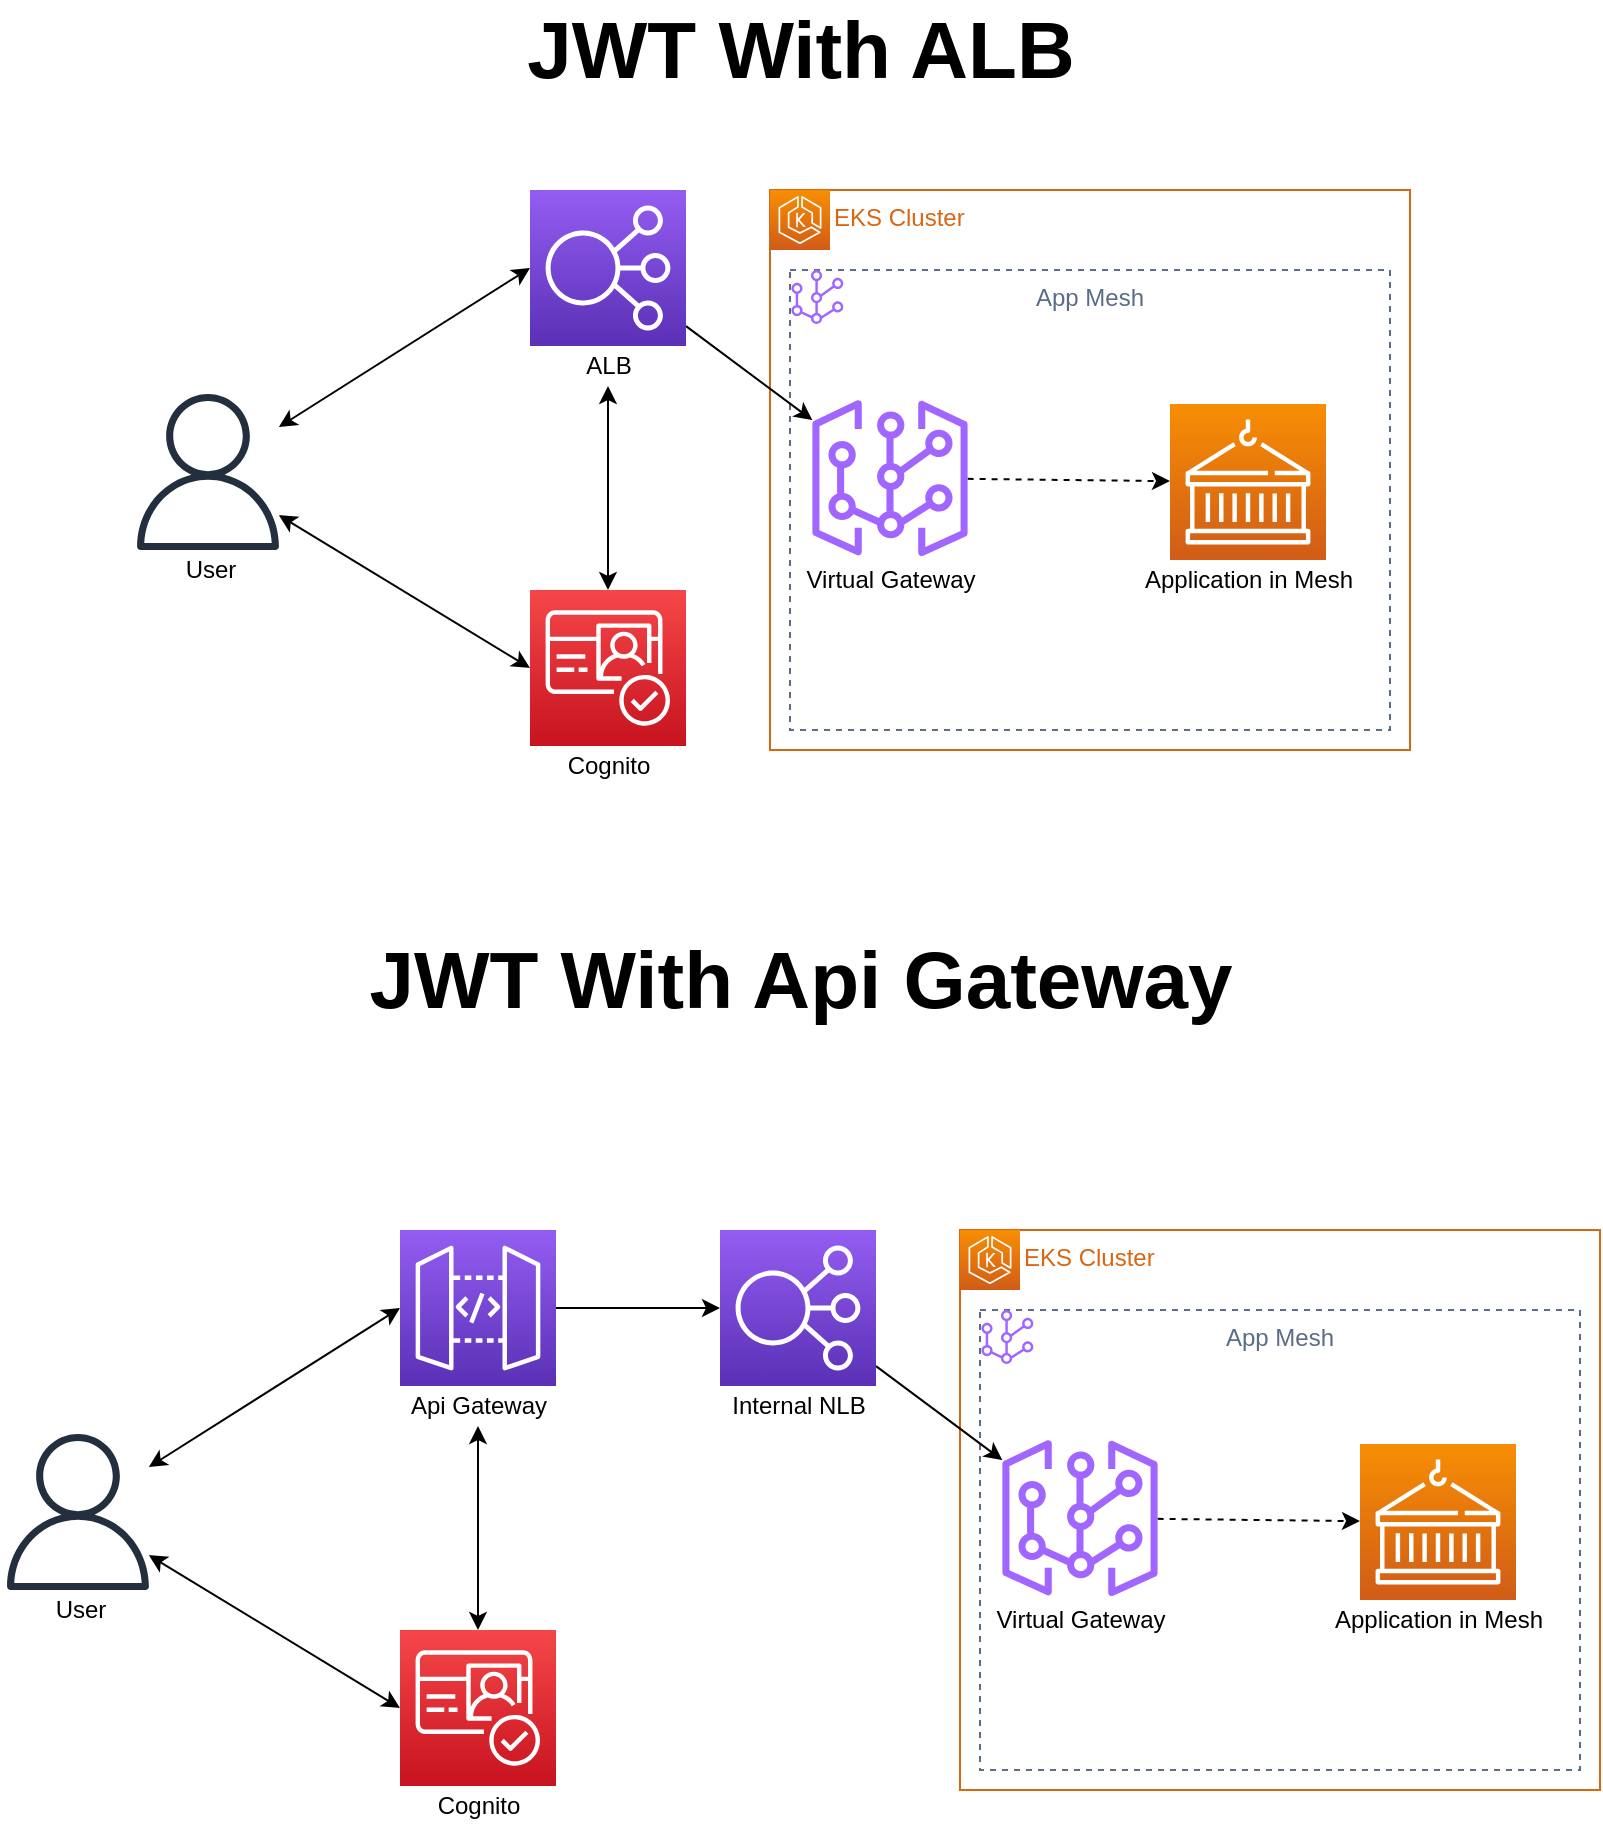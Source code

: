 <mxfile version="15.3.2" type="github">
  <diagram id="rkHxnY35oO0L7jh-mFel" name="Page-1">
    <mxGraphModel dx="1422" dy="762" grid="1" gridSize="10" guides="1" tooltips="1" connect="1" arrows="1" fold="1" page="1" pageScale="1" pageWidth="827" pageHeight="1169" math="0" shadow="0">
      <root>
        <mxCell id="0" />
        <mxCell id="1" parent="0" />
        <mxCell id="dmbnLEZxPD1mFedBcApV-13" value="EKS Cluster" style="points=[[0,0],[0.25,0],[0.5,0],[0.75,0],[1,0],[1,0.25],[1,0.5],[1,0.75],[1,1],[0.75,1],[0.5,1],[0.25,1],[0,1],[0,0.75],[0,0.5],[0,0.25]];outlineConnect=0;gradientColor=none;html=1;whiteSpace=wrap;fontSize=12;fontStyle=0;shape=mxgraph.aws4.group;grIcon=mxgraph.aws4.group_elastic_beanstalk;strokeColor=#D86613;fillColor=none;verticalAlign=top;align=left;spacingLeft=30;fontColor=#D86613;dashed=0;" vertex="1" parent="1">
          <mxGeometry x="399" y="176" width="320" height="280" as="geometry" />
        </mxCell>
        <mxCell id="dmbnLEZxPD1mFedBcApV-15" value="App Mesh" style="fillColor=none;strokeColor=#5A6C86;dashed=1;verticalAlign=top;fontStyle=0;fontColor=#5A6C86;" vertex="1" parent="1">
          <mxGeometry x="409" y="216" width="300" height="230" as="geometry" />
        </mxCell>
        <mxCell id="dmbnLEZxPD1mFedBcApV-10" style="rounded=0;orthogonalLoop=1;jettySize=auto;html=1;entryX=0;entryY=0.5;entryDx=0;entryDy=0;entryPerimeter=0;startArrow=classic;startFill=1;" edge="1" parent="1" source="dmbnLEZxPD1mFedBcApV-21" target="dmbnLEZxPD1mFedBcApV-3">
          <mxGeometry relative="1" as="geometry" />
        </mxCell>
        <mxCell id="dmbnLEZxPD1mFedBcApV-11" style="edgeStyle=none;rounded=0;orthogonalLoop=1;jettySize=auto;html=1;entryX=0;entryY=0.5;entryDx=0;entryDy=0;entryPerimeter=0;startArrow=classic;startFill=1;" edge="1" parent="1" source="dmbnLEZxPD1mFedBcApV-21" target="dmbnLEZxPD1mFedBcApV-4">
          <mxGeometry relative="1" as="geometry" />
        </mxCell>
        <mxCell id="dmbnLEZxPD1mFedBcApV-82" value="" style="edgeStyle=none;rounded=0;orthogonalLoop=1;jettySize=auto;html=1;startArrow=none;startFill=0;entryX=0;entryY=0.5;entryDx=0;entryDy=0;entryPerimeter=0;" edge="1" parent="1" source="dmbnLEZxPD1mFedBcApV-2" target="dmbnLEZxPD1mFedBcApV-80">
          <mxGeometry relative="1" as="geometry" />
        </mxCell>
        <mxCell id="dmbnLEZxPD1mFedBcApV-2" value="" style="sketch=0;points=[[0,0,0],[0.25,0,0],[0.5,0,0],[0.75,0,0],[1,0,0],[0,1,0],[0.25,1,0],[0.5,1,0],[0.75,1,0],[1,1,0],[0,0.25,0],[0,0.5,0],[0,0.75,0],[1,0.25,0],[1,0.5,0],[1,0.75,0]];outlineConnect=0;fontColor=#232F3E;gradientColor=#945DF2;gradientDirection=north;fillColor=#5A30B5;strokeColor=#ffffff;dashed=0;verticalLabelPosition=bottom;verticalAlign=top;align=center;html=1;fontSize=12;fontStyle=0;aspect=fixed;shape=mxgraph.aws4.resourceIcon;resIcon=mxgraph.aws4.api_gateway;" vertex="1" parent="1">
          <mxGeometry x="214" y="696" width="78" height="78" as="geometry" />
        </mxCell>
        <mxCell id="dmbnLEZxPD1mFedBcApV-3" value="" style="sketch=0;points=[[0,0,0],[0.25,0,0],[0.5,0,0],[0.75,0,0],[1,0,0],[0,1,0],[0.25,1,0],[0.5,1,0],[0.75,1,0],[1,1,0],[0,0.25,0],[0,0.5,0],[0,0.75,0],[1,0.25,0],[1,0.5,0],[1,0.75,0]];outlineConnect=0;fontColor=#232F3E;gradientColor=#F54749;gradientDirection=north;fillColor=#C7131F;strokeColor=#ffffff;dashed=0;verticalLabelPosition=bottom;verticalAlign=top;align=center;html=1;fontSize=12;fontStyle=0;aspect=fixed;shape=mxgraph.aws4.resourceIcon;resIcon=mxgraph.aws4.cognito;" vertex="1" parent="1">
          <mxGeometry x="279" y="376" width="78" height="78" as="geometry" />
        </mxCell>
        <mxCell id="dmbnLEZxPD1mFedBcApV-17" style="edgeStyle=none;rounded=0;orthogonalLoop=1;jettySize=auto;html=1;startArrow=none;startFill=0;" edge="1" parent="1" source="dmbnLEZxPD1mFedBcApV-4" target="dmbnLEZxPD1mFedBcApV-6">
          <mxGeometry relative="1" as="geometry" />
        </mxCell>
        <mxCell id="dmbnLEZxPD1mFedBcApV-4" value="" style="sketch=0;points=[[0,0,0],[0.25,0,0],[0.5,0,0],[0.75,0,0],[1,0,0],[0,1,0],[0.25,1,0],[0.5,1,0],[0.75,1,0],[1,1,0],[0,0.25,0],[0,0.5,0],[0,0.75,0],[1,0.25,0],[1,0.5,0],[1,0.75,0]];outlineConnect=0;fontColor=#232F3E;gradientColor=#945DF2;gradientDirection=north;fillColor=#5A30B5;strokeColor=#ffffff;dashed=0;verticalLabelPosition=bottom;verticalAlign=top;align=center;html=1;fontSize=12;fontStyle=0;aspect=fixed;shape=mxgraph.aws4.resourceIcon;resIcon=mxgraph.aws4.elastic_load_balancing;" vertex="1" parent="1">
          <mxGeometry x="279" y="176" width="78" height="78" as="geometry" />
        </mxCell>
        <mxCell id="dmbnLEZxPD1mFedBcApV-5" value="" style="sketch=0;outlineConnect=0;fontColor=#232F3E;gradientColor=none;fillColor=#A166FF;strokeColor=none;dashed=0;verticalLabelPosition=bottom;verticalAlign=top;align=center;html=1;fontSize=12;fontStyle=0;aspect=fixed;pointerEvents=1;shape=mxgraph.aws4.mesh;" vertex="1" parent="1">
          <mxGeometry x="409" y="216" width="27.35" height="27" as="geometry" />
        </mxCell>
        <mxCell id="dmbnLEZxPD1mFedBcApV-20" value="" style="edgeStyle=none;rounded=0;orthogonalLoop=1;jettySize=auto;html=1;startArrow=none;startFill=0;dashed=1;" edge="1" parent="1" source="dmbnLEZxPD1mFedBcApV-6" target="dmbnLEZxPD1mFedBcApV-18">
          <mxGeometry relative="1" as="geometry" />
        </mxCell>
        <mxCell id="dmbnLEZxPD1mFedBcApV-6" value="" style="sketch=0;outlineConnect=0;fontColor=#232F3E;gradientColor=none;fillColor=#A166FF;strokeColor=none;dashed=0;verticalLabelPosition=bottom;verticalAlign=top;align=center;html=1;fontSize=12;fontStyle=0;aspect=fixed;pointerEvents=1;shape=mxgraph.aws4.virtual_gateway;" vertex="1" parent="1">
          <mxGeometry x="420" y="281" width="78" height="78" as="geometry" />
        </mxCell>
        <mxCell id="dmbnLEZxPD1mFedBcApV-12" style="edgeStyle=none;rounded=0;orthogonalLoop=1;jettySize=auto;html=1;entryX=0.5;entryY=0;entryDx=0;entryDy=0;entryPerimeter=0;startArrow=classic;startFill=1;" edge="1" parent="1" source="dmbnLEZxPD1mFedBcApV-8" target="dmbnLEZxPD1mFedBcApV-3">
          <mxGeometry relative="1" as="geometry" />
        </mxCell>
        <mxCell id="dmbnLEZxPD1mFedBcApV-8" value="ALB" style="text;html=1;align=center;verticalAlign=middle;resizable=0;points=[];autosize=1;strokeColor=none;fillColor=none;" vertex="1" parent="1">
          <mxGeometry x="298" y="254" width="40" height="20" as="geometry" />
        </mxCell>
        <mxCell id="dmbnLEZxPD1mFedBcApV-9" value="Cognito" style="text;html=1;align=center;verticalAlign=middle;resizable=0;points=[];autosize=1;strokeColor=none;fillColor=none;" vertex="1" parent="1">
          <mxGeometry x="288" y="454" width="60" height="20" as="geometry" />
        </mxCell>
        <mxCell id="dmbnLEZxPD1mFedBcApV-14" value="" style="sketch=0;points=[[0,0,0],[0.25,0,0],[0.5,0,0],[0.75,0,0],[1,0,0],[0,1,0],[0.25,1,0],[0.5,1,0],[0.75,1,0],[1,1,0],[0,0.25,0],[0,0.5,0],[0,0.75,0],[1,0.25,0],[1,0.5,0],[1,0.75,0]];outlineConnect=0;fontColor=#232F3E;gradientColor=#F78E04;gradientDirection=north;fillColor=#D05C17;strokeColor=#ffffff;dashed=0;verticalLabelPosition=bottom;verticalAlign=top;align=center;html=1;fontSize=12;fontStyle=0;aspect=fixed;shape=mxgraph.aws4.resourceIcon;resIcon=mxgraph.aws4.eks;" vertex="1" parent="1">
          <mxGeometry x="399" y="176" width="30" height="30" as="geometry" />
        </mxCell>
        <mxCell id="dmbnLEZxPD1mFedBcApV-16" value="Virtual Gateway" style="text;html=1;align=center;verticalAlign=middle;resizable=0;points=[];autosize=1;strokeColor=none;fillColor=none;" vertex="1" parent="1">
          <mxGeometry x="409" y="361" width="100" height="20" as="geometry" />
        </mxCell>
        <mxCell id="dmbnLEZxPD1mFedBcApV-18" value="" style="sketch=0;points=[[0,0,0],[0.25,0,0],[0.5,0,0],[0.75,0,0],[1,0,0],[0,1,0],[0.25,1,0],[0.5,1,0],[0.75,1,0],[1,1,0],[0,0.25,0],[0,0.5,0],[0,0.75,0],[1,0.25,0],[1,0.5,0],[1,0.75,0]];outlineConnect=0;fontColor=#232F3E;gradientColor=#F78E04;gradientDirection=north;fillColor=#D05C17;strokeColor=#ffffff;dashed=0;verticalLabelPosition=bottom;verticalAlign=top;align=center;html=1;fontSize=12;fontStyle=0;aspect=fixed;shape=mxgraph.aws4.resourceIcon;resIcon=mxgraph.aws4.containers;" vertex="1" parent="1">
          <mxGeometry x="599" y="283" width="78" height="78" as="geometry" />
        </mxCell>
        <mxCell id="dmbnLEZxPD1mFedBcApV-19" value="Application in Mesh" style="text;html=1;align=center;verticalAlign=middle;resizable=0;points=[];autosize=1;strokeColor=none;fillColor=none;" vertex="1" parent="1">
          <mxGeometry x="578" y="361" width="120" height="20" as="geometry" />
        </mxCell>
        <mxCell id="dmbnLEZxPD1mFedBcApV-21" value="" style="sketch=0;outlineConnect=0;fontColor=#232F3E;gradientColor=none;fillColor=#232F3E;strokeColor=none;dashed=0;verticalLabelPosition=bottom;verticalAlign=top;align=center;html=1;fontSize=12;fontStyle=0;aspect=fixed;pointerEvents=1;shape=mxgraph.aws4.user;" vertex="1" parent="1">
          <mxGeometry x="79" y="278" width="78" height="78" as="geometry" />
        </mxCell>
        <mxCell id="dmbnLEZxPD1mFedBcApV-22" value="User" style="text;html=1;align=center;verticalAlign=middle;resizable=0;points=[];autosize=1;strokeColor=none;fillColor=none;" vertex="1" parent="1">
          <mxGeometry x="99" y="356" width="40" height="20" as="geometry" />
        </mxCell>
        <mxCell id="dmbnLEZxPD1mFedBcApV-61" value="EKS Cluster" style="points=[[0,0],[0.25,0],[0.5,0],[0.75,0],[1,0],[1,0.25],[1,0.5],[1,0.75],[1,1],[0.75,1],[0.5,1],[0.25,1],[0,1],[0,0.75],[0,0.5],[0,0.25]];outlineConnect=0;gradientColor=none;html=1;whiteSpace=wrap;fontSize=12;fontStyle=0;shape=mxgraph.aws4.group;grIcon=mxgraph.aws4.group_elastic_beanstalk;strokeColor=#D86613;fillColor=none;verticalAlign=top;align=left;spacingLeft=30;fontColor=#D86613;dashed=0;" vertex="1" parent="1">
          <mxGeometry x="494" y="696" width="320" height="280" as="geometry" />
        </mxCell>
        <mxCell id="dmbnLEZxPD1mFedBcApV-62" value="App Mesh" style="fillColor=none;strokeColor=#5A6C86;dashed=1;verticalAlign=top;fontStyle=0;fontColor=#5A6C86;" vertex="1" parent="1">
          <mxGeometry x="504" y="736" width="300" height="230" as="geometry" />
        </mxCell>
        <mxCell id="dmbnLEZxPD1mFedBcApV-63" style="rounded=0;orthogonalLoop=1;jettySize=auto;html=1;entryX=0;entryY=0.5;entryDx=0;entryDy=0;entryPerimeter=0;startArrow=classic;startFill=1;" edge="1" parent="1" source="dmbnLEZxPD1mFedBcApV-78" target="dmbnLEZxPD1mFedBcApV-65">
          <mxGeometry relative="1" as="geometry" />
        </mxCell>
        <mxCell id="dmbnLEZxPD1mFedBcApV-64" style="edgeStyle=none;rounded=0;orthogonalLoop=1;jettySize=auto;html=1;entryX=0;entryY=0.5;entryDx=0;entryDy=0;entryPerimeter=0;startArrow=classic;startFill=1;" edge="1" parent="1" source="dmbnLEZxPD1mFedBcApV-78">
          <mxGeometry relative="1" as="geometry">
            <mxPoint x="214" y="735" as="targetPoint" />
          </mxGeometry>
        </mxCell>
        <mxCell id="dmbnLEZxPD1mFedBcApV-65" value="" style="sketch=0;points=[[0,0,0],[0.25,0,0],[0.5,0,0],[0.75,0,0],[1,0,0],[0,1,0],[0.25,1,0],[0.5,1,0],[0.75,1,0],[1,1,0],[0,0.25,0],[0,0.5,0],[0,0.75,0],[1,0.25,0],[1,0.5,0],[1,0.75,0]];outlineConnect=0;fontColor=#232F3E;gradientColor=#F54749;gradientDirection=north;fillColor=#C7131F;strokeColor=#ffffff;dashed=0;verticalLabelPosition=bottom;verticalAlign=top;align=center;html=1;fontSize=12;fontStyle=0;aspect=fixed;shape=mxgraph.aws4.resourceIcon;resIcon=mxgraph.aws4.cognito;" vertex="1" parent="1">
          <mxGeometry x="214" y="896" width="78" height="78" as="geometry" />
        </mxCell>
        <mxCell id="dmbnLEZxPD1mFedBcApV-66" style="edgeStyle=none;rounded=0;orthogonalLoop=1;jettySize=auto;html=1;startArrow=none;startFill=0;" edge="1" parent="1" target="dmbnLEZxPD1mFedBcApV-70">
          <mxGeometry relative="1" as="geometry">
            <mxPoint x="452" y="764.043" as="sourcePoint" />
          </mxGeometry>
        </mxCell>
        <mxCell id="dmbnLEZxPD1mFedBcApV-68" value="" style="sketch=0;outlineConnect=0;fontColor=#232F3E;gradientColor=none;fillColor=#A166FF;strokeColor=none;dashed=0;verticalLabelPosition=bottom;verticalAlign=top;align=center;html=1;fontSize=12;fontStyle=0;aspect=fixed;pointerEvents=1;shape=mxgraph.aws4.mesh;" vertex="1" parent="1">
          <mxGeometry x="504" y="736" width="27.35" height="27" as="geometry" />
        </mxCell>
        <mxCell id="dmbnLEZxPD1mFedBcApV-69" value="" style="edgeStyle=none;rounded=0;orthogonalLoop=1;jettySize=auto;html=1;startArrow=none;startFill=0;dashed=1;" edge="1" parent="1" source="dmbnLEZxPD1mFedBcApV-70" target="dmbnLEZxPD1mFedBcApV-76">
          <mxGeometry relative="1" as="geometry" />
        </mxCell>
        <mxCell id="dmbnLEZxPD1mFedBcApV-70" value="" style="sketch=0;outlineConnect=0;fontColor=#232F3E;gradientColor=none;fillColor=#A166FF;strokeColor=none;dashed=0;verticalLabelPosition=bottom;verticalAlign=top;align=center;html=1;fontSize=12;fontStyle=0;aspect=fixed;pointerEvents=1;shape=mxgraph.aws4.virtual_gateway;" vertex="1" parent="1">
          <mxGeometry x="515" y="801" width="78" height="78" as="geometry" />
        </mxCell>
        <mxCell id="dmbnLEZxPD1mFedBcApV-71" style="edgeStyle=none;rounded=0;orthogonalLoop=1;jettySize=auto;html=1;entryX=0.5;entryY=0;entryDx=0;entryDy=0;entryPerimeter=0;startArrow=classic;startFill=1;" edge="1" parent="1" source="dmbnLEZxPD1mFedBcApV-72" target="dmbnLEZxPD1mFedBcApV-65">
          <mxGeometry relative="1" as="geometry" />
        </mxCell>
        <mxCell id="dmbnLEZxPD1mFedBcApV-72" value="Api Gateway" style="text;html=1;align=center;verticalAlign=middle;resizable=0;points=[];autosize=1;strokeColor=none;fillColor=none;" vertex="1" parent="1">
          <mxGeometry x="213" y="774" width="80" height="20" as="geometry" />
        </mxCell>
        <mxCell id="dmbnLEZxPD1mFedBcApV-73" value="Cognito" style="text;html=1;align=center;verticalAlign=middle;resizable=0;points=[];autosize=1;strokeColor=none;fillColor=none;" vertex="1" parent="1">
          <mxGeometry x="223" y="974" width="60" height="20" as="geometry" />
        </mxCell>
        <mxCell id="dmbnLEZxPD1mFedBcApV-74" value="" style="sketch=0;points=[[0,0,0],[0.25,0,0],[0.5,0,0],[0.75,0,0],[1,0,0],[0,1,0],[0.25,1,0],[0.5,1,0],[0.75,1,0],[1,1,0],[0,0.25,0],[0,0.5,0],[0,0.75,0],[1,0.25,0],[1,0.5,0],[1,0.75,0]];outlineConnect=0;fontColor=#232F3E;gradientColor=#F78E04;gradientDirection=north;fillColor=#D05C17;strokeColor=#ffffff;dashed=0;verticalLabelPosition=bottom;verticalAlign=top;align=center;html=1;fontSize=12;fontStyle=0;aspect=fixed;shape=mxgraph.aws4.resourceIcon;resIcon=mxgraph.aws4.eks;" vertex="1" parent="1">
          <mxGeometry x="494" y="696" width="30" height="30" as="geometry" />
        </mxCell>
        <mxCell id="dmbnLEZxPD1mFedBcApV-75" value="Virtual Gateway" style="text;html=1;align=center;verticalAlign=middle;resizable=0;points=[];autosize=1;strokeColor=none;fillColor=none;" vertex="1" parent="1">
          <mxGeometry x="504" y="881" width="100" height="20" as="geometry" />
        </mxCell>
        <mxCell id="dmbnLEZxPD1mFedBcApV-76" value="" style="sketch=0;points=[[0,0,0],[0.25,0,0],[0.5,0,0],[0.75,0,0],[1,0,0],[0,1,0],[0.25,1,0],[0.5,1,0],[0.75,1,0],[1,1,0],[0,0.25,0],[0,0.5,0],[0,0.75,0],[1,0.25,0],[1,0.5,0],[1,0.75,0]];outlineConnect=0;fontColor=#232F3E;gradientColor=#F78E04;gradientDirection=north;fillColor=#D05C17;strokeColor=#ffffff;dashed=0;verticalLabelPosition=bottom;verticalAlign=top;align=center;html=1;fontSize=12;fontStyle=0;aspect=fixed;shape=mxgraph.aws4.resourceIcon;resIcon=mxgraph.aws4.containers;" vertex="1" parent="1">
          <mxGeometry x="694" y="803" width="78" height="78" as="geometry" />
        </mxCell>
        <mxCell id="dmbnLEZxPD1mFedBcApV-77" value="Application in Mesh" style="text;html=1;align=center;verticalAlign=middle;resizable=0;points=[];autosize=1;strokeColor=none;fillColor=none;" vertex="1" parent="1">
          <mxGeometry x="673" y="881" width="120" height="20" as="geometry" />
        </mxCell>
        <mxCell id="dmbnLEZxPD1mFedBcApV-78" value="" style="sketch=0;outlineConnect=0;fontColor=#232F3E;gradientColor=none;fillColor=#232F3E;strokeColor=none;dashed=0;verticalLabelPosition=bottom;verticalAlign=top;align=center;html=1;fontSize=12;fontStyle=0;aspect=fixed;pointerEvents=1;shape=mxgraph.aws4.user;" vertex="1" parent="1">
          <mxGeometry x="14" y="798" width="78" height="78" as="geometry" />
        </mxCell>
        <mxCell id="dmbnLEZxPD1mFedBcApV-79" value="User" style="text;html=1;align=center;verticalAlign=middle;resizable=0;points=[];autosize=1;strokeColor=none;fillColor=none;" vertex="1" parent="1">
          <mxGeometry x="34" y="876" width="40" height="20" as="geometry" />
        </mxCell>
        <mxCell id="dmbnLEZxPD1mFedBcApV-80" value="" style="sketch=0;points=[[0,0,0],[0.25,0,0],[0.5,0,0],[0.75,0,0],[1,0,0],[0,1,0],[0.25,1,0],[0.5,1,0],[0.75,1,0],[1,1,0],[0,0.25,0],[0,0.5,0],[0,0.75,0],[1,0.25,0],[1,0.5,0],[1,0.75,0]];outlineConnect=0;fontColor=#232F3E;gradientColor=#945DF2;gradientDirection=north;fillColor=#5A30B5;strokeColor=#ffffff;dashed=0;verticalLabelPosition=bottom;verticalAlign=top;align=center;html=1;fontSize=12;fontStyle=0;aspect=fixed;shape=mxgraph.aws4.resourceIcon;resIcon=mxgraph.aws4.elastic_load_balancing;" vertex="1" parent="1">
          <mxGeometry x="374" y="696" width="78" height="78" as="geometry" />
        </mxCell>
        <mxCell id="dmbnLEZxPD1mFedBcApV-81" value="Internal NLB" style="text;html=1;align=center;verticalAlign=middle;resizable=0;points=[];autosize=1;strokeColor=none;fillColor=none;" vertex="1" parent="1">
          <mxGeometry x="373" y="774" width="80" height="20" as="geometry" />
        </mxCell>
        <mxCell id="dmbnLEZxPD1mFedBcApV-83" value="&lt;font style=&quot;font-size: 40px&quot;&gt;&lt;b&gt;JWT With ALB&lt;/b&gt;&lt;/font&gt;" style="text;html=1;align=center;verticalAlign=middle;resizable=0;points=[];autosize=1;strokeColor=none;fillColor=none;" vertex="1" parent="1">
          <mxGeometry x="269" y="90" width="290" height="30" as="geometry" />
        </mxCell>
        <mxCell id="dmbnLEZxPD1mFedBcApV-84" value="&lt;font style=&quot;font-size: 40px&quot;&gt;&lt;b&gt;JWT With Api Gateway&lt;/b&gt;&lt;/font&gt;" style="text;html=1;align=center;verticalAlign=middle;resizable=0;points=[];autosize=1;strokeColor=none;fillColor=none;" vertex="1" parent="1">
          <mxGeometry x="189.0" y="555" width="450" height="30" as="geometry" />
        </mxCell>
      </root>
    </mxGraphModel>
  </diagram>
</mxfile>
